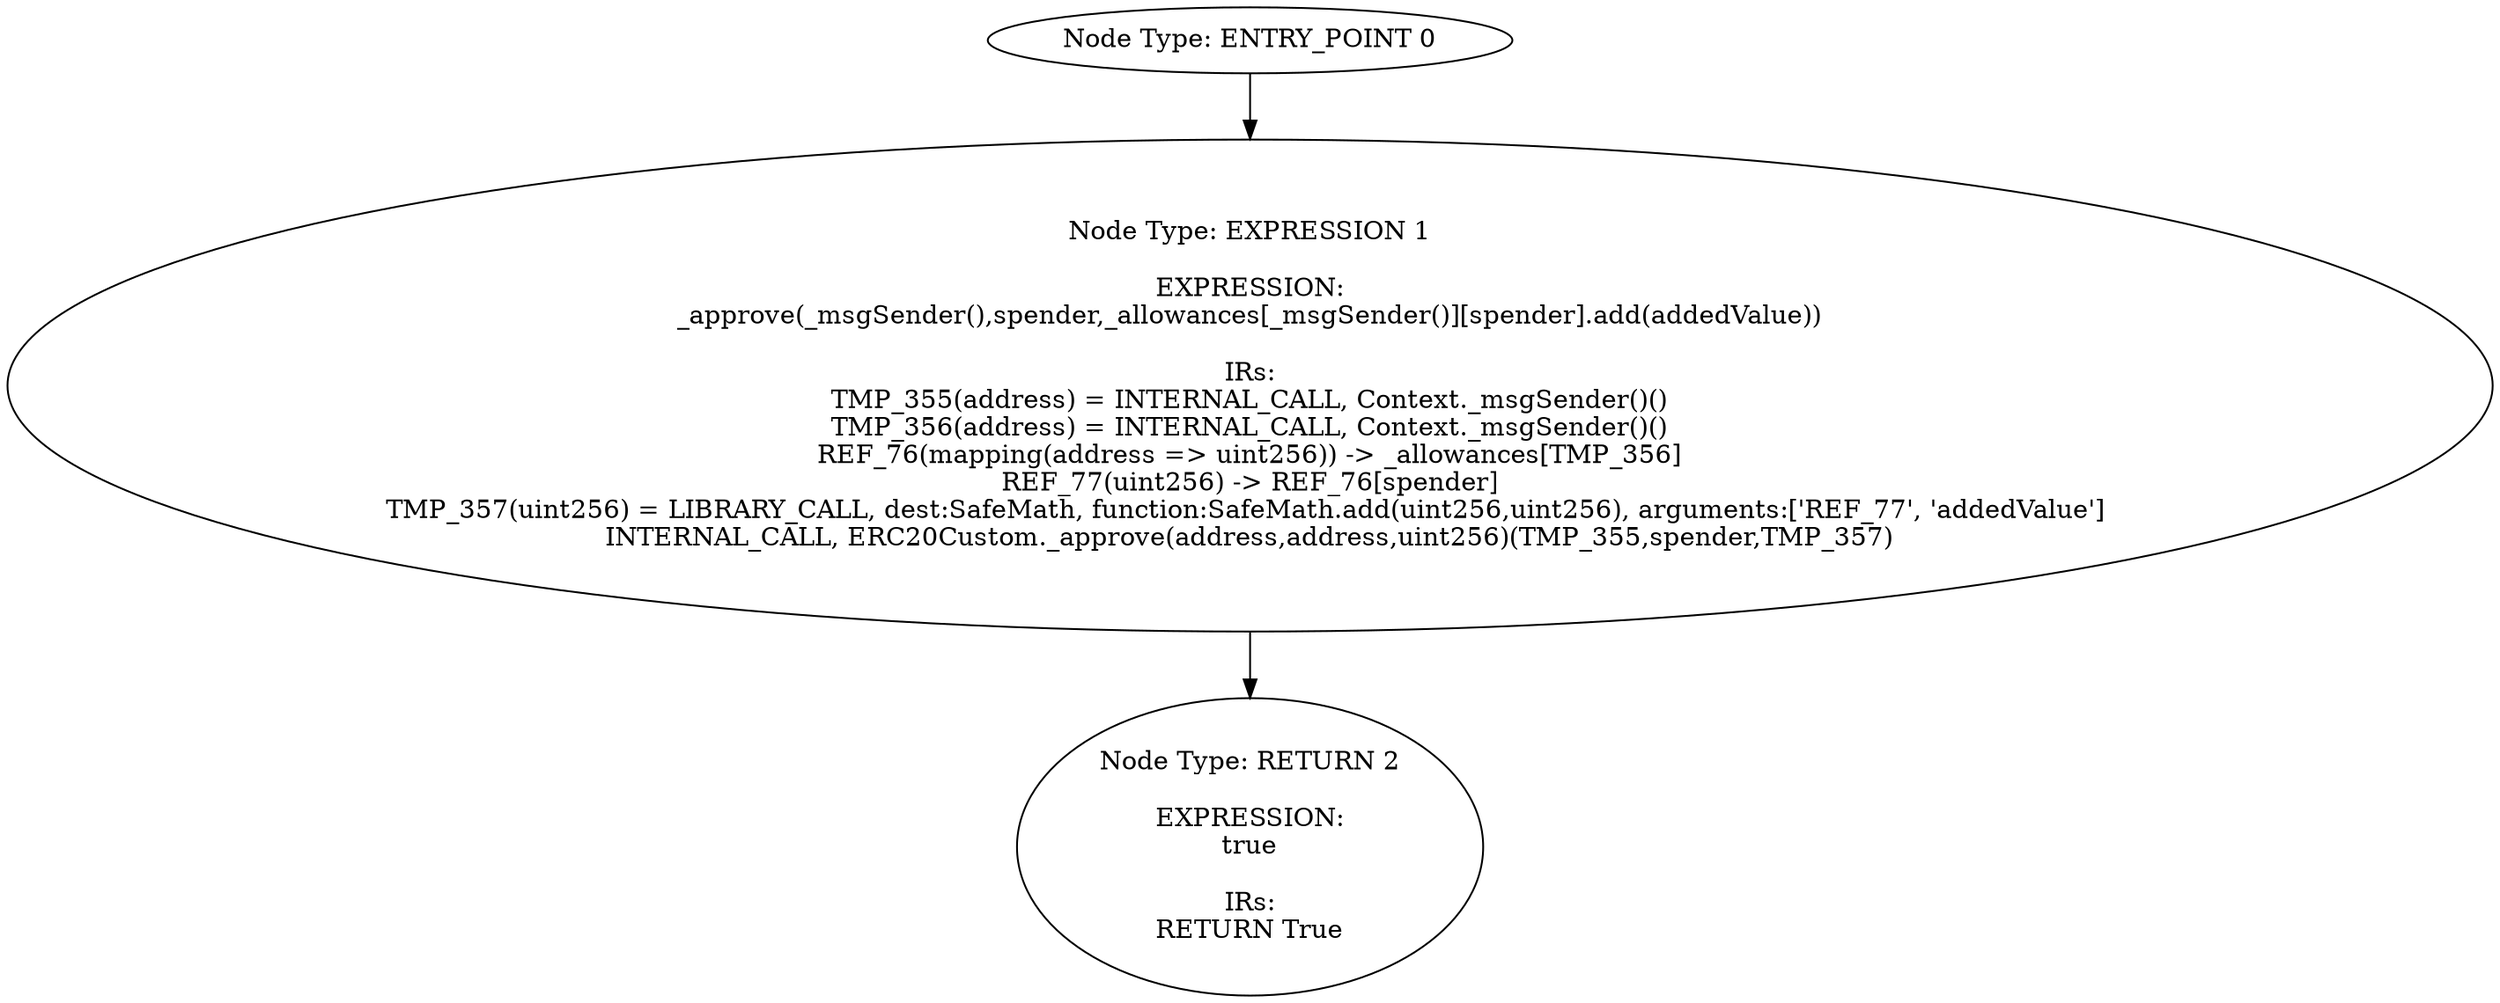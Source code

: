 digraph{
0[label="Node Type: ENTRY_POINT 0
"];
0->1;
1[label="Node Type: EXPRESSION 1

EXPRESSION:
_approve(_msgSender(),spender,_allowances[_msgSender()][spender].add(addedValue))

IRs:
TMP_355(address) = INTERNAL_CALL, Context._msgSender()()
TMP_356(address) = INTERNAL_CALL, Context._msgSender()()
REF_76(mapping(address => uint256)) -> _allowances[TMP_356]
REF_77(uint256) -> REF_76[spender]
TMP_357(uint256) = LIBRARY_CALL, dest:SafeMath, function:SafeMath.add(uint256,uint256), arguments:['REF_77', 'addedValue'] 
INTERNAL_CALL, ERC20Custom._approve(address,address,uint256)(TMP_355,spender,TMP_357)"];
1->2;
2[label="Node Type: RETURN 2

EXPRESSION:
true

IRs:
RETURN True"];
}
